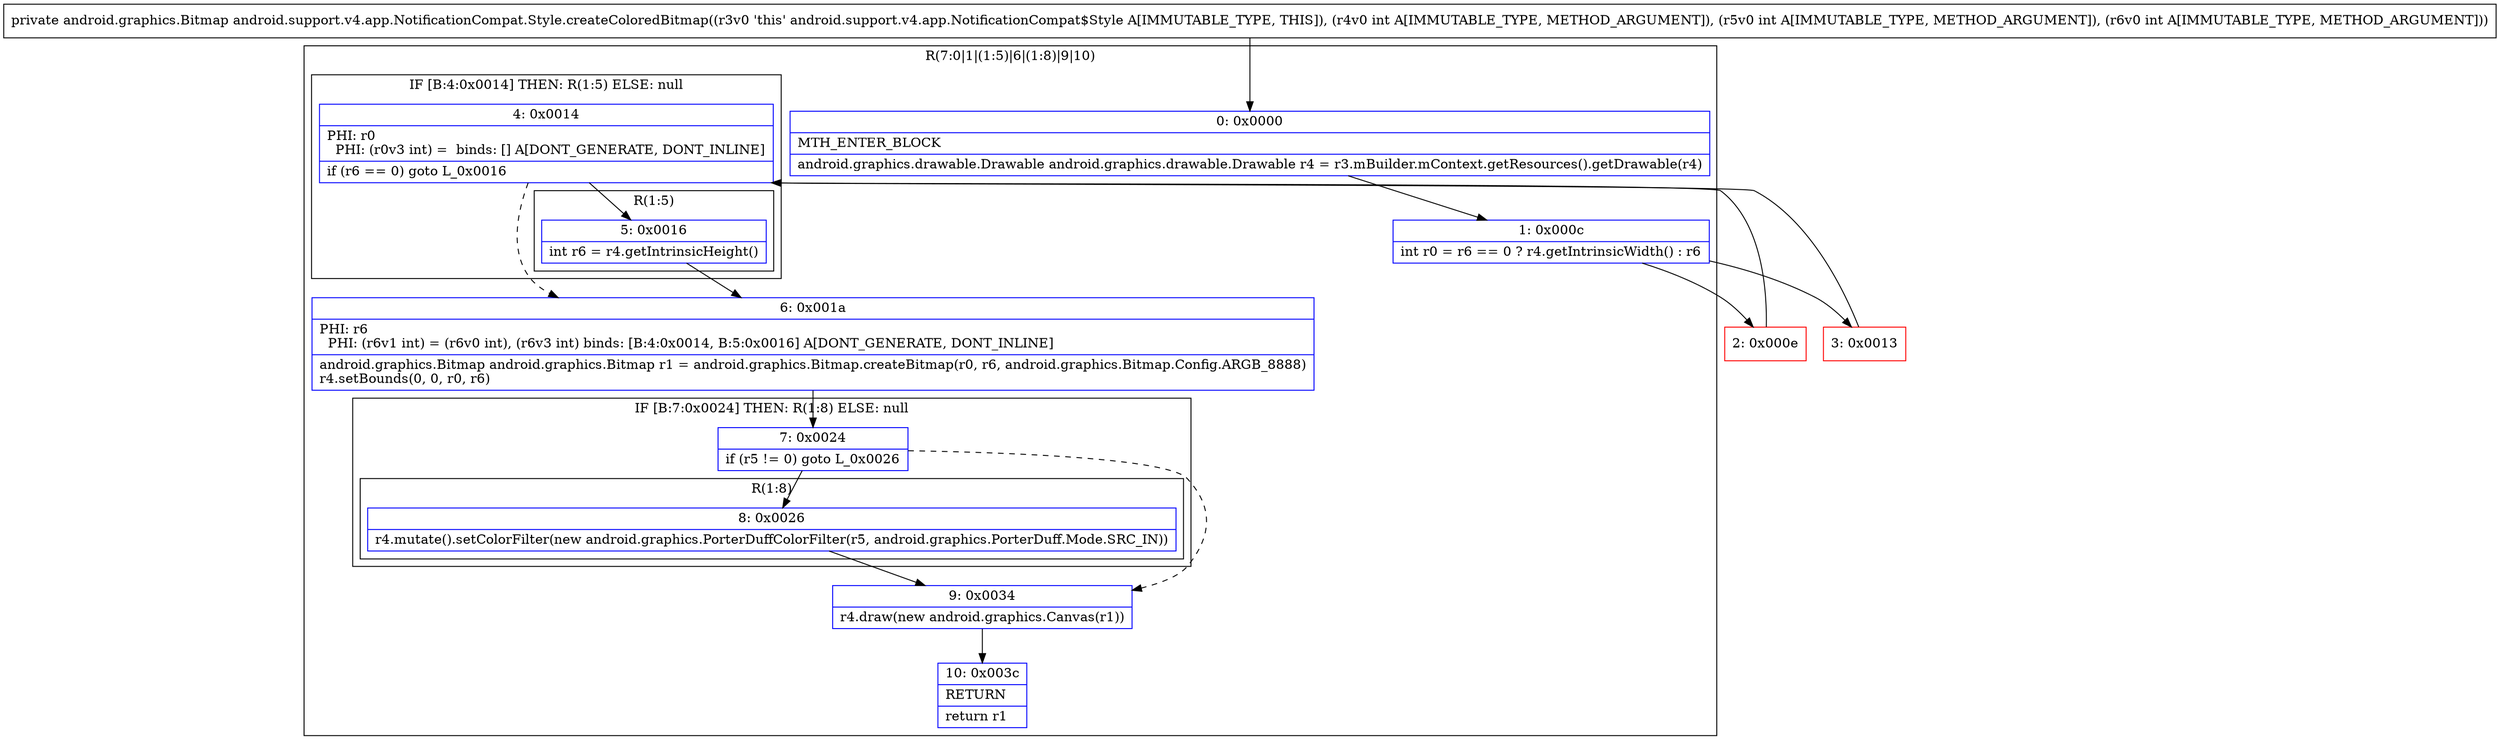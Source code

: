 digraph "CFG forandroid.support.v4.app.NotificationCompat.Style.createColoredBitmap(III)Landroid\/graphics\/Bitmap;" {
subgraph cluster_Region_411372837 {
label = "R(7:0|1|(1:5)|6|(1:8)|9|10)";
node [shape=record,color=blue];
Node_0 [shape=record,label="{0\:\ 0x0000|MTH_ENTER_BLOCK\l|android.graphics.drawable.Drawable android.graphics.drawable.Drawable r4 = r3.mBuilder.mContext.getResources().getDrawable(r4)\l}"];
Node_1 [shape=record,label="{1\:\ 0x000c|int r0 = r6 == 0 ? r4.getIntrinsicWidth() : r6\l}"];
subgraph cluster_IfRegion_1445719513 {
label = "IF [B:4:0x0014] THEN: R(1:5) ELSE: null";
node [shape=record,color=blue];
Node_4 [shape=record,label="{4\:\ 0x0014|PHI: r0 \l  PHI: (r0v3 int) =  binds: [] A[DONT_GENERATE, DONT_INLINE]\l|if (r6 == 0) goto L_0x0016\l}"];
subgraph cluster_Region_1066763328 {
label = "R(1:5)";
node [shape=record,color=blue];
Node_5 [shape=record,label="{5\:\ 0x0016|int r6 = r4.getIntrinsicHeight()\l}"];
}
}
Node_6 [shape=record,label="{6\:\ 0x001a|PHI: r6 \l  PHI: (r6v1 int) = (r6v0 int), (r6v3 int) binds: [B:4:0x0014, B:5:0x0016] A[DONT_GENERATE, DONT_INLINE]\l|android.graphics.Bitmap android.graphics.Bitmap r1 = android.graphics.Bitmap.createBitmap(r0, r6, android.graphics.Bitmap.Config.ARGB_8888)\lr4.setBounds(0, 0, r0, r6)\l}"];
subgraph cluster_IfRegion_1569940937 {
label = "IF [B:7:0x0024] THEN: R(1:8) ELSE: null";
node [shape=record,color=blue];
Node_7 [shape=record,label="{7\:\ 0x0024|if (r5 != 0) goto L_0x0026\l}"];
subgraph cluster_Region_308597594 {
label = "R(1:8)";
node [shape=record,color=blue];
Node_8 [shape=record,label="{8\:\ 0x0026|r4.mutate().setColorFilter(new android.graphics.PorterDuffColorFilter(r5, android.graphics.PorterDuff.Mode.SRC_IN))\l}"];
}
}
Node_9 [shape=record,label="{9\:\ 0x0034|r4.draw(new android.graphics.Canvas(r1))\l}"];
Node_10 [shape=record,label="{10\:\ 0x003c|RETURN\l|return r1\l}"];
}
Node_2 [shape=record,color=red,label="{2\:\ 0x000e}"];
Node_3 [shape=record,color=red,label="{3\:\ 0x0013}"];
MethodNode[shape=record,label="{private android.graphics.Bitmap android.support.v4.app.NotificationCompat.Style.createColoredBitmap((r3v0 'this' android.support.v4.app.NotificationCompat$Style A[IMMUTABLE_TYPE, THIS]), (r4v0 int A[IMMUTABLE_TYPE, METHOD_ARGUMENT]), (r5v0 int A[IMMUTABLE_TYPE, METHOD_ARGUMENT]), (r6v0 int A[IMMUTABLE_TYPE, METHOD_ARGUMENT])) }"];
MethodNode -> Node_0;
Node_0 -> Node_1;
Node_1 -> Node_2;
Node_1 -> Node_3;
Node_4 -> Node_5;
Node_4 -> Node_6[style=dashed];
Node_5 -> Node_6;
Node_6 -> Node_7;
Node_7 -> Node_8;
Node_7 -> Node_9[style=dashed];
Node_8 -> Node_9;
Node_9 -> Node_10;
Node_2 -> Node_4;
Node_3 -> Node_4;
}

